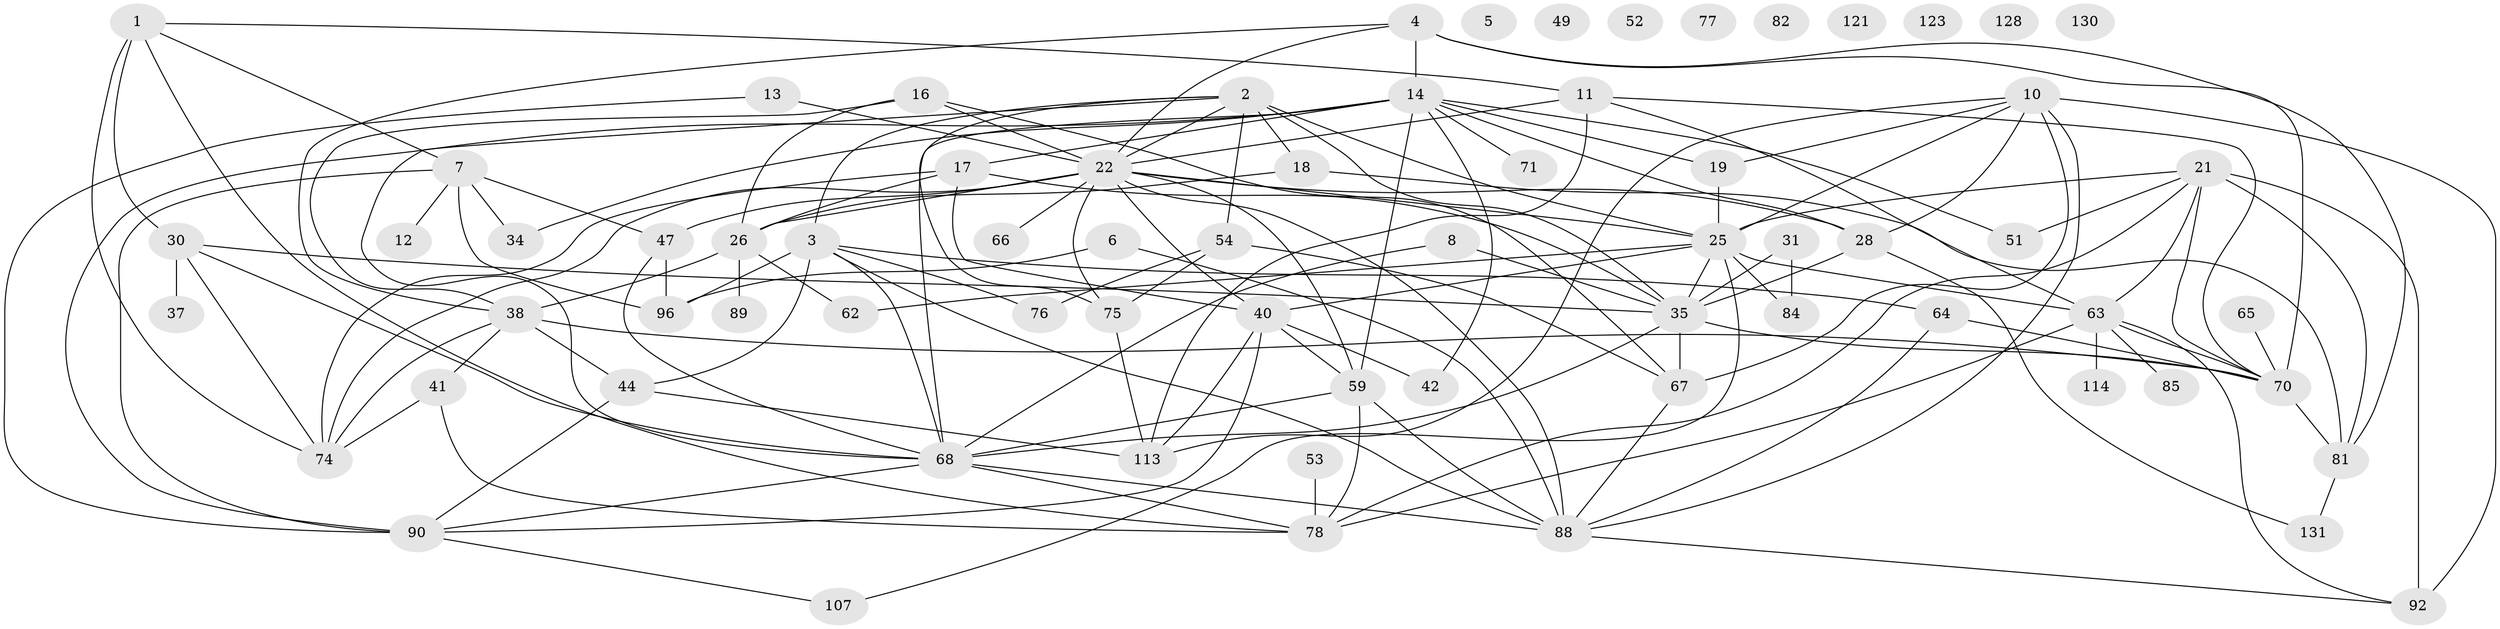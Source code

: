 // original degree distribution, {2: 0.19148936170212766, 4: 0.2978723404255319, 3: 0.19148936170212766, 0: 0.05673758865248227, 6: 0.04964539007092199, 1: 0.11347517730496454, 5: 0.07801418439716312, 8: 0.0070921985815602835, 7: 0.014184397163120567}
// Generated by graph-tools (version 1.1) at 2025/13/03/09/25 04:13:06]
// undirected, 70 vertices, 142 edges
graph export_dot {
graph [start="1"]
  node [color=gray90,style=filled];
  1 [super="+115"];
  2 [super="+83+46+134"];
  3 [super="+27+57"];
  4 [super="+9"];
  5;
  6 [super="+69"];
  7 [super="+140+20"];
  8;
  10 [super="+124+86"];
  11 [super="+15"];
  12 [super="+33"];
  13;
  14 [super="+133+101+58+98"];
  16 [super="+32"];
  17 [super="+43+132"];
  18 [super="+93"];
  19 [super="+102"];
  21 [super="+120+36"];
  22 [super="+60+24+29"];
  25 [super="+56+80"];
  26 [super="+135+118"];
  28 [super="+39+72"];
  30 [super="+48"];
  31 [super="+122"];
  34 [super="+79"];
  35 [super="+94+99+108+50"];
  37;
  38 [super="+45"];
  40 [super="+97+138"];
  41;
  42 [super="+55"];
  44;
  47;
  49;
  51;
  52;
  53;
  54 [super="+73"];
  59 [super="+112+95"];
  62;
  63 [super="+104"];
  64;
  65;
  66;
  67 [super="+117"];
  68 [super="+91+103"];
  70 [super="+100"];
  71;
  74;
  75;
  76;
  77;
  78 [super="+109"];
  81;
  82 [super="+137"];
  84;
  85;
  88 [super="+106"];
  89;
  90;
  92 [super="+127"];
  96 [super="+119"];
  107;
  113 [super="+129"];
  114;
  121;
  123;
  128;
  130;
  131;
  1 -- 74;
  1 -- 30;
  1 -- 7;
  1 -- 11;
  1 -- 78;
  2 -- 75;
  2 -- 54;
  2 -- 22;
  2 -- 3;
  2 -- 18;
  2 -- 25 [weight=2];
  2 -- 68;
  2 -- 35;
  3 -- 76;
  3 -- 44;
  3 -- 64;
  3 -- 96;
  3 -- 88;
  3 -- 68;
  4 -- 81;
  4 -- 22;
  4 -- 70;
  4 -- 38;
  4 -- 14;
  6 -- 96;
  6 -- 88;
  7 -- 34 [weight=2];
  7 -- 47;
  7 -- 90;
  7 -- 12;
  7 -- 96;
  8 -- 35;
  8 -- 68;
  10 -- 88;
  10 -- 92 [weight=2];
  10 -- 67;
  10 -- 113;
  10 -- 28;
  10 -- 19;
  10 -- 25;
  11 -- 63;
  11 -- 22;
  11 -- 113;
  11 -- 70;
  13 -- 90;
  13 -- 22;
  14 -- 17;
  14 -- 68;
  14 -- 51;
  14 -- 28;
  14 -- 42;
  14 -- 59;
  14 -- 19;
  14 -- 90;
  14 -- 71;
  14 -- 34;
  16 -- 67;
  16 -- 22;
  16 -- 26;
  16 -- 38;
  17 -- 74;
  17 -- 26;
  17 -- 35;
  17 -- 40;
  18 -- 26;
  18 -- 81;
  19 -- 25;
  21 -- 81;
  21 -- 51;
  21 -- 70;
  21 -- 92;
  21 -- 63;
  21 -- 78;
  21 -- 25;
  22 -- 66 [weight=2];
  22 -- 75;
  22 -- 47;
  22 -- 88;
  22 -- 28;
  22 -- 74;
  22 -- 40;
  22 -- 26;
  22 -- 59;
  22 -- 25;
  25 -- 84;
  25 -- 107;
  25 -- 63;
  25 -- 35;
  25 -- 40;
  25 -- 62;
  26 -- 38 [weight=2];
  26 -- 89;
  26 -- 62;
  28 -- 131;
  28 -- 35;
  30 -- 74;
  30 -- 37;
  30 -- 68;
  30 -- 35;
  31 -- 84;
  31 -- 35;
  35 -- 70;
  35 -- 67;
  35 -- 68;
  38 -- 41;
  38 -- 74;
  38 -- 70;
  38 -- 44;
  40 -- 113;
  40 -- 90;
  40 -- 59;
  40 -- 42;
  41 -- 74;
  41 -- 78;
  44 -- 90;
  44 -- 113;
  47 -- 68;
  47 -- 96;
  53 -- 78;
  54 -- 75;
  54 -- 67;
  54 -- 76;
  59 -- 88;
  59 -- 68;
  59 -- 78;
  63 -- 114;
  63 -- 85;
  63 -- 92;
  63 -- 70;
  63 -- 78;
  64 -- 70;
  64 -- 88;
  65 -- 70;
  67 -- 88;
  68 -- 90;
  68 -- 88;
  68 -- 78;
  70 -- 81;
  75 -- 113;
  81 -- 131;
  88 -- 92;
  90 -- 107;
}
